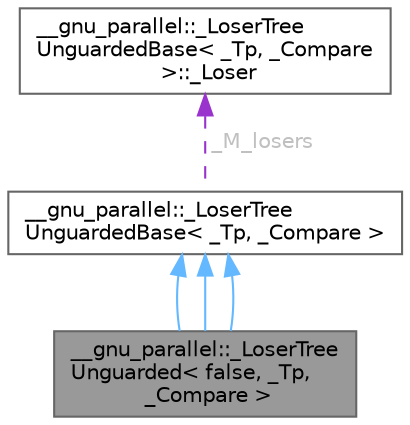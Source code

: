 digraph "__gnu_parallel::_LoserTreeUnguarded&lt; false, _Tp, _Compare &gt;"
{
 // LATEX_PDF_SIZE
  bgcolor="transparent";
  edge [fontname=Helvetica,fontsize=10,labelfontname=Helvetica,labelfontsize=10];
  node [fontname=Helvetica,fontsize=10,shape=box,height=0.2,width=0.4];
  Node1 [id="Node000001",label="__gnu_parallel::_LoserTree\lUnguarded\< false, _Tp,\l _Compare \>",height=0.2,width=0.4,color="gray40", fillcolor="grey60", style="filled", fontcolor="black",tooltip="Non-Stable implementation of unguarded _LoserTree."];
  Node2 -> Node1 [id="edge9_Node000001_Node000002",dir="back",color="steelblue1",style="solid",tooltip=" "];
  Node2 [id="Node000002",label="__gnu_parallel::_LoserTree\lUnguardedBase\< _Tp, _Compare \>",height=0.2,width=0.4,color="gray40", fillcolor="white", style="filled",URL="$class____gnu__parallel_1_1___loser_tree_unguarded_base.html",tooltip="Base class for unguarded _LoserTree implementation."];
  Node3 -> Node2 [id="edge10_Node000002_Node000003",dir="back",color="darkorchid3",style="dashed",tooltip=" ",label=" _M_losers",fontcolor="grey" ];
  Node3 [id="Node000003",label="__gnu_parallel::_LoserTree\lUnguardedBase\< _Tp, _Compare\l \>::_Loser",height=0.2,width=0.4,color="gray40", fillcolor="white", style="filled",URL="$struct____gnu__parallel_1_1___loser_tree_unguarded_base_1_1___loser.html",tooltip=" "];
  Node2 -> Node1 [id="edge11_Node000001_Node000002",dir="back",color="steelblue1",style="solid",tooltip=" "];
  Node2 -> Node1 [id="edge12_Node000001_Node000002",dir="back",color="steelblue1",style="solid",tooltip=" "];
}

